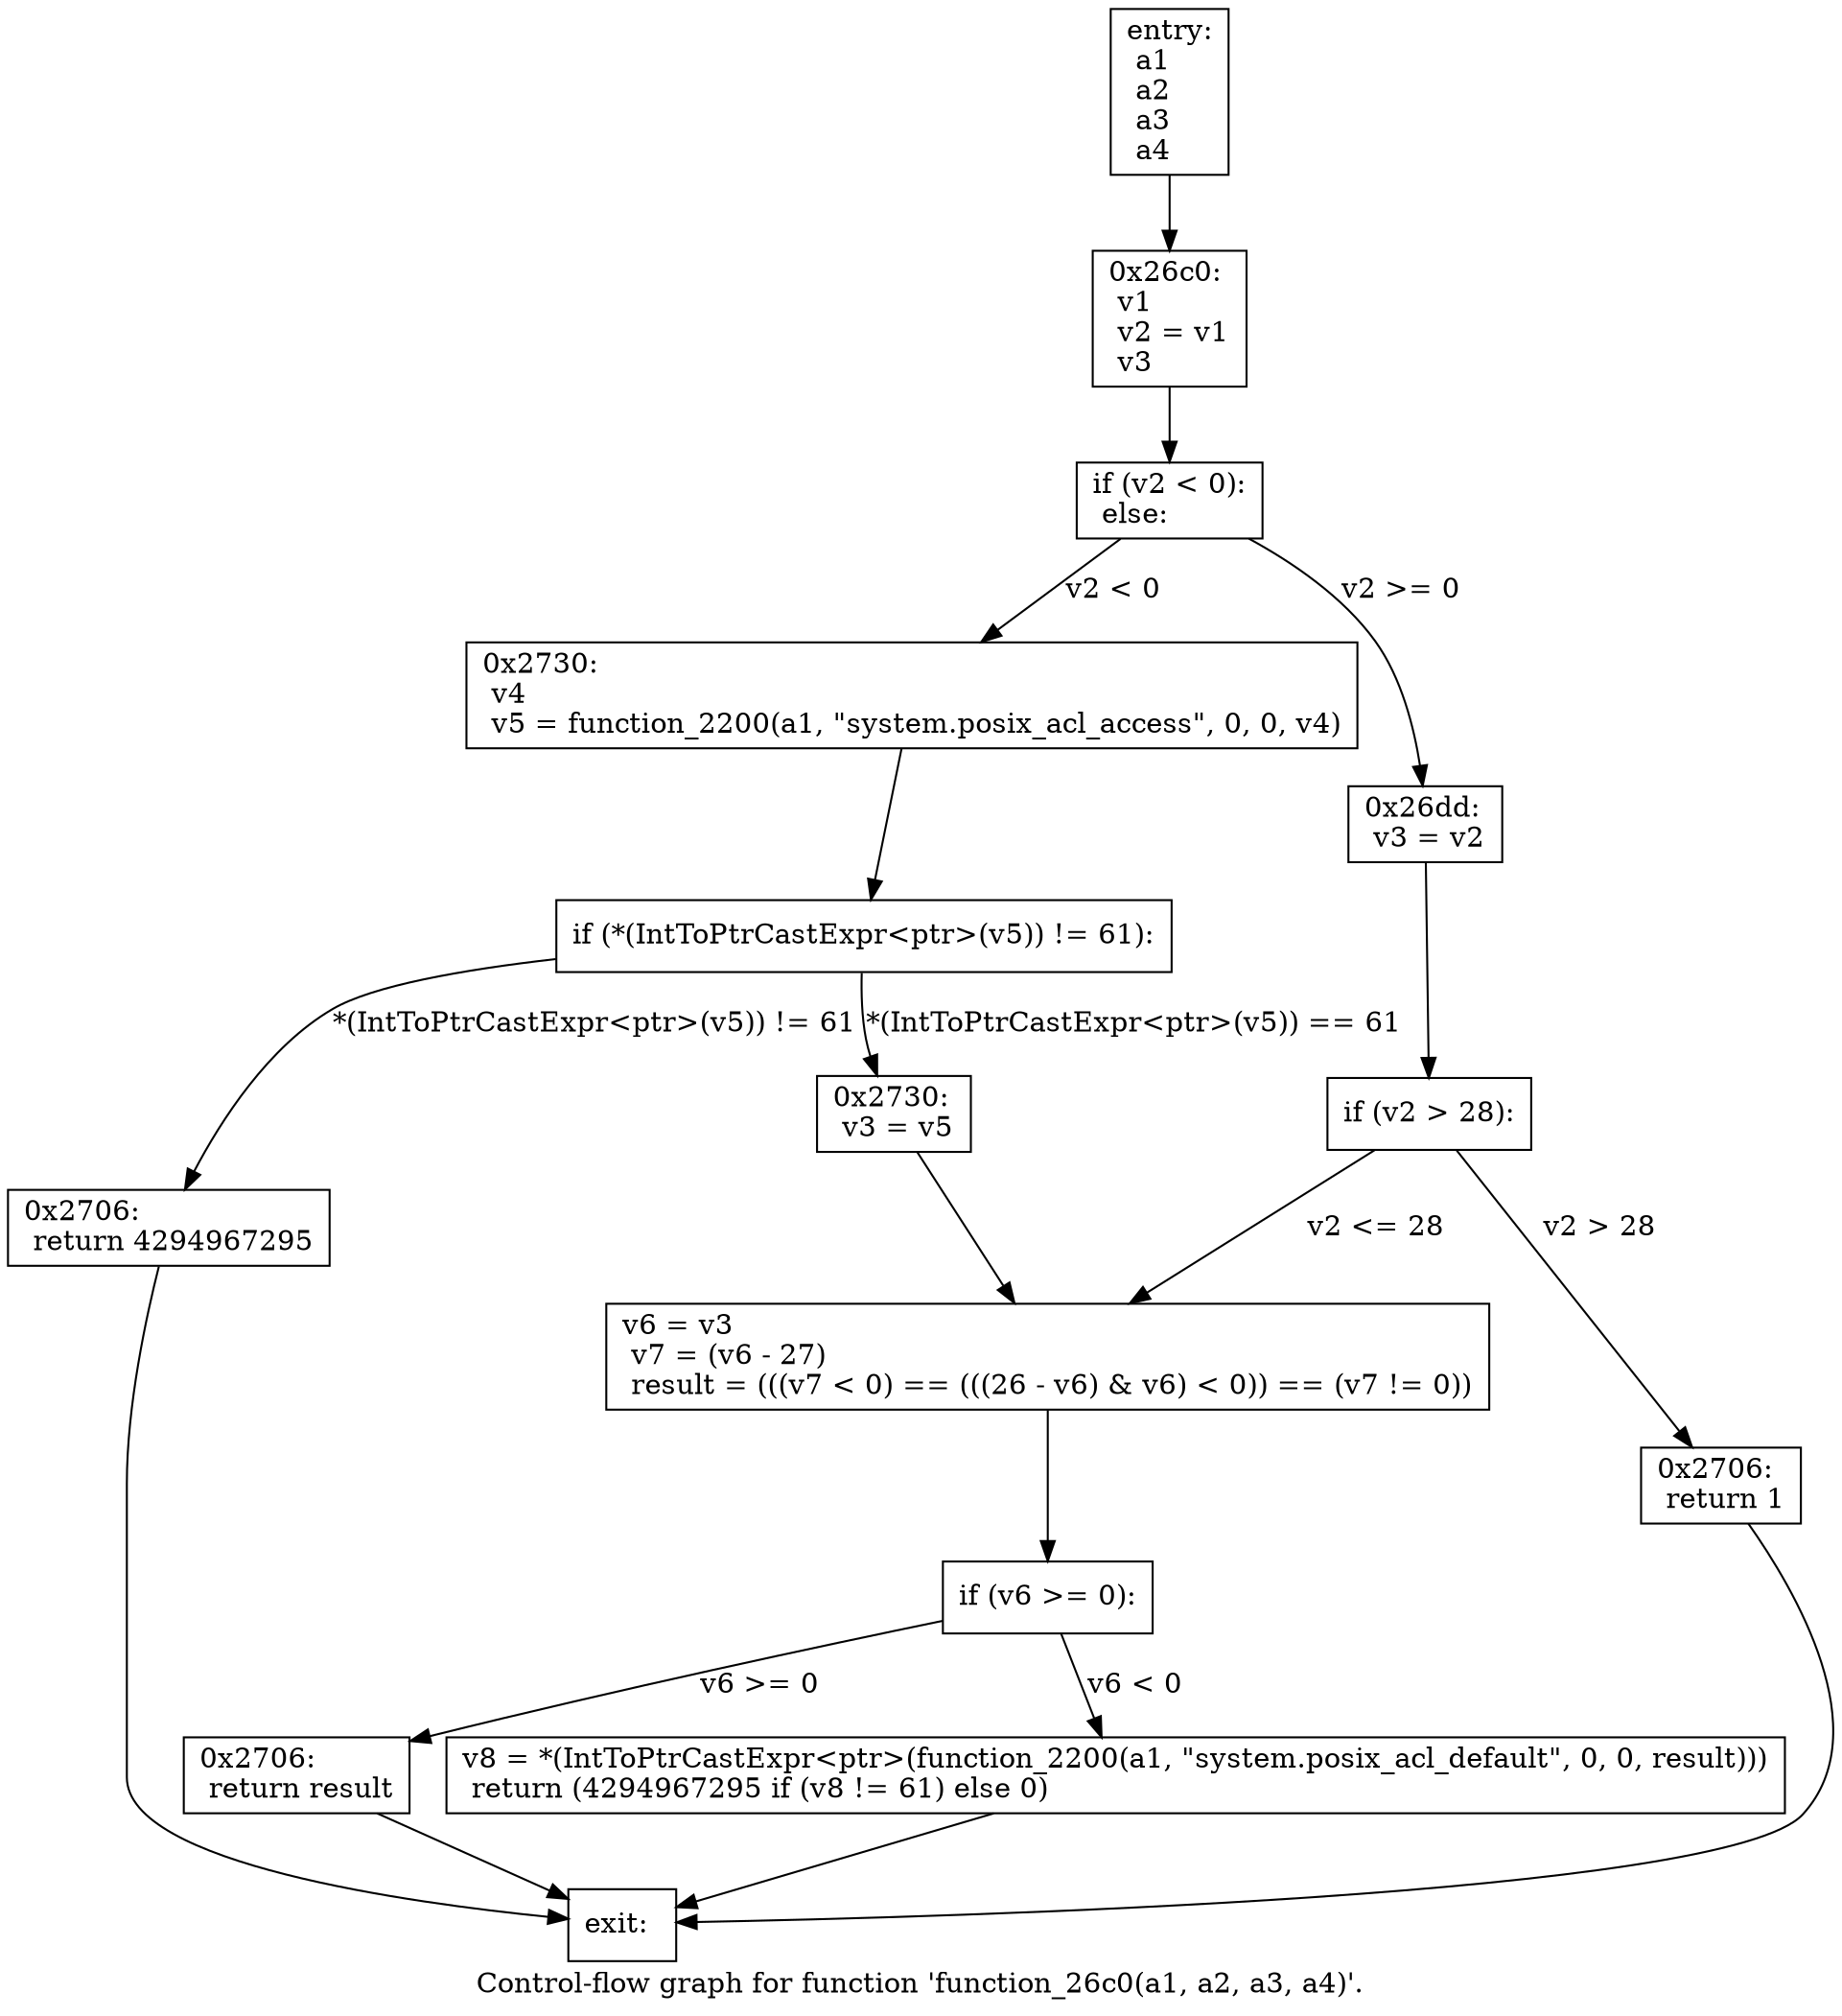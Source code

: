 digraph "Control-flow graph for function 'function_26c0(a1, a2, a3, a4)'." {
  label="Control-flow graph for function 'function_26c0(a1, a2, a3, a4)'.";
  node [shape=record];

  Node07C6DC40 [label="{entry:\l  a1\l  a2\l  a3\l  a4\l}"];
  Node07C6DC40 -> Node07C6F740;
  Node07C6F740 [label="{0x26c0:\l  v1\l  v2 = v1\l  v3\l}"];
  Node07C6F740 -> Node07C6F7D0;
  Node07C6F7D0 [label="{  if (v2 \< 0):\l  else:\l}"];
  Node07C6F7D0 -> Node07C6FF20 [label="v2 \< 0"];
  Node07C6F7D0 -> Node07C70550 [label="v2 \>= 0"];
  Node07C6FF20 [label="{0x2730:\l  v4\l  v5 = function_2200(a1, \"system.posix_acl_access\", 0, 0, v4)\l}"];
  Node07C6FF20 -> Node07C70430;
  Node07C70550 [label="{0x26dd:\l  v3 = v2\l}"];
  Node07C70550 -> Node07C705E0;
  Node07C70430 [label="{  if (*(IntToPtrCastExpr\<ptr\>(v5)) != 61):\l}"];
  Node07C70430 -> Node07C725F0 [label="*(IntToPtrCastExpr\<ptr\>(v5)) != 61"];
  Node07C70430 -> Node07C704C0 [label="*(IntToPtrCastExpr\<ptr\>(v5)) == 61"];
  Node07C705E0 [label="{  if (v2 \> 28):\l}"];
  Node07C705E0 -> Node07C74210 [label="v2 \> 28"];
  Node07C705E0 -> Node07C701F0 [label="v2 \<= 28"];
  Node07C725F0 [label="{0x2706:\l  return 4294967295\l}"];
  Node07C725F0 -> Node07C6E4B0;
  Node07C704C0 [label="{0x2730:\l  v3 = v5\l}"];
  Node07C704C0 -> Node07C701F0;
  Node07C74210 [label="{0x2706:\l  return 1\l}"];
  Node07C74210 -> Node07C6E4B0;
  Node07C701F0 [label="{  v6 = v3\l  v7 = (v6 - 27)\l  result = (((v7 \< 0) == (((26 - v6) & v6) \< 0)) == (v7 != 0))\l}"];
  Node07C701F0 -> Node07C6FCE0;
  Node07C6E4B0 [label="{exit:\l}"];
  Node07C6FCE0 [label="{  if (v6 \>= 0):\l}"];
  Node07C6FCE0 -> Node07C6FD70 [label="v6 \>= 0"];
  Node07C6FCE0 -> Node07C6FED8 [label="v6 \< 0"];
  Node07C6FD70 [label="{0x2706:\l  return result\l}"];
  Node07C6FD70 -> Node07C6E4B0;
  Node07C6FED8 [label="{  v8 = *(IntToPtrCastExpr\<ptr\>(function_2200(a1, \"system.posix_acl_default\", 0, 0, result)))\l  return (4294967295 if (v8 != 61) else 0)\l}"];
  Node07C6FED8 -> Node07C6E4B0;

}

